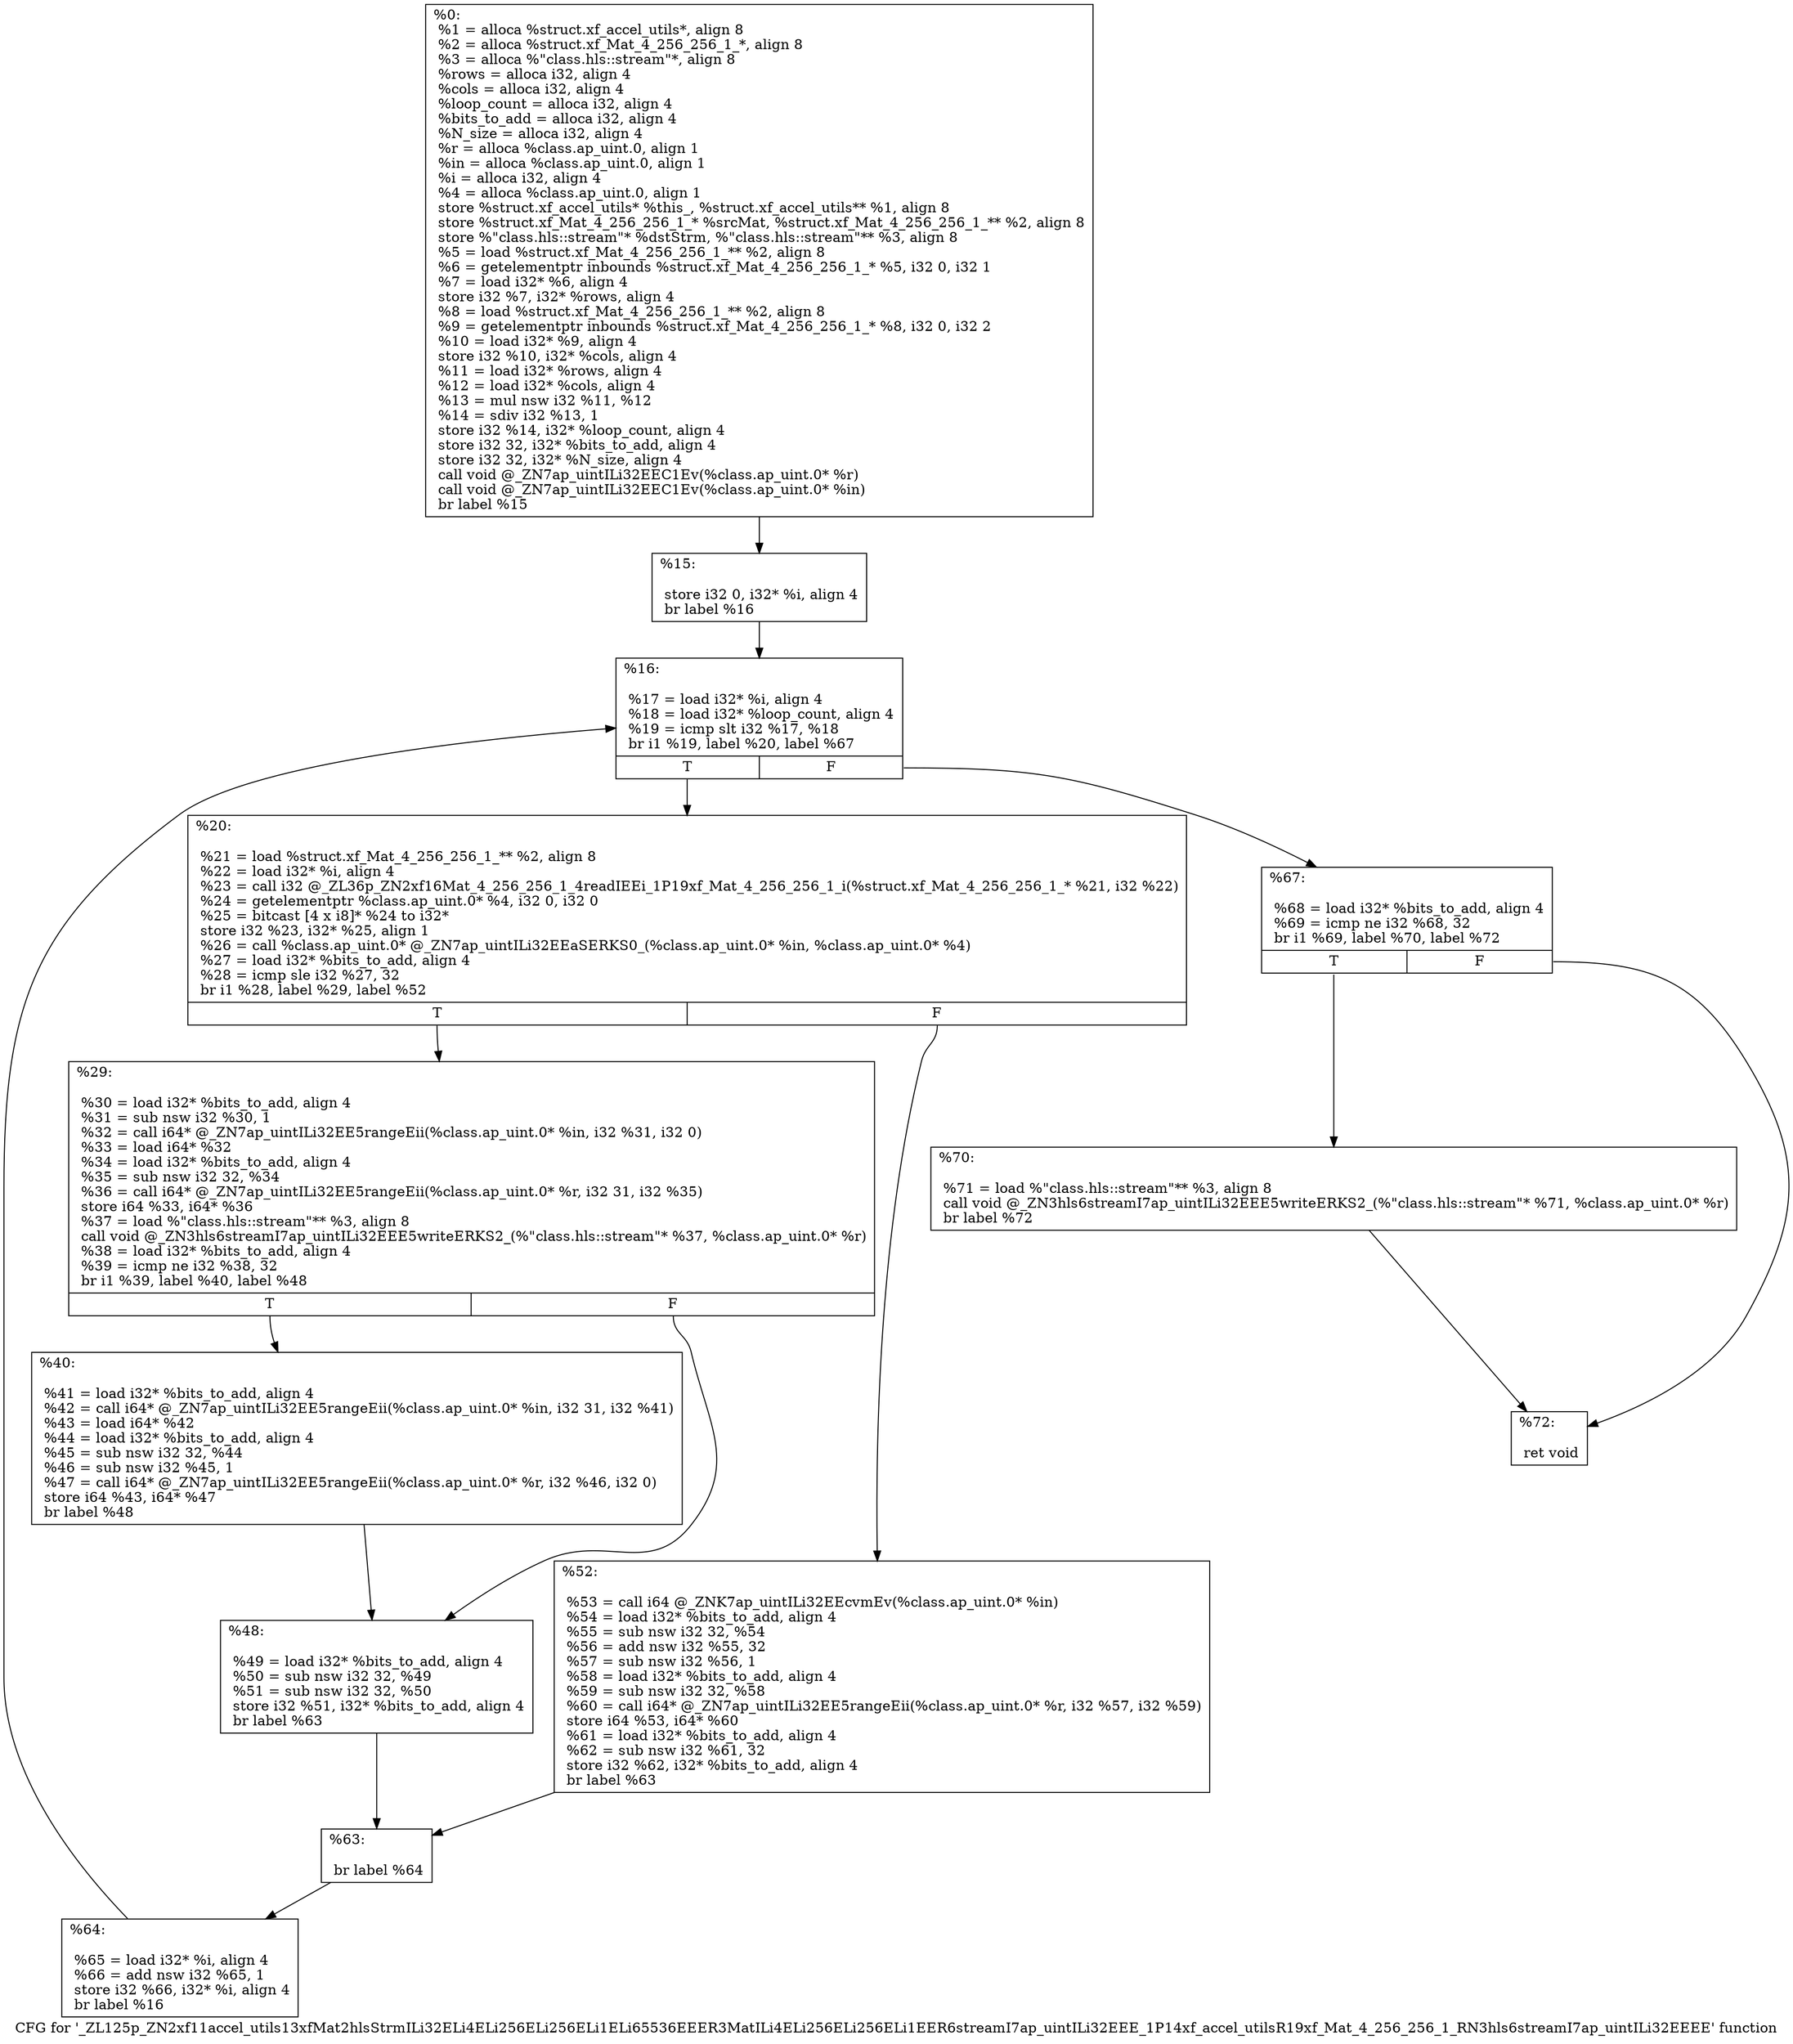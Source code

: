 digraph "CFG for '_ZL125p_ZN2xf11accel_utils13xfMat2hlsStrmILi32ELi4ELi256ELi256ELi1ELi65536EEER3MatILi4ELi256ELi256ELi1EER6streamI7ap_uintILi32EEE_1P14xf_accel_utilsR19xf_Mat_4_256_256_1_RN3hls6streamI7ap_uintILi32EEEE' function" {
	label="CFG for '_ZL125p_ZN2xf11accel_utils13xfMat2hlsStrmILi32ELi4ELi256ELi256ELi1ELi65536EEER3MatILi4ELi256ELi256ELi1EER6streamI7ap_uintILi32EEE_1P14xf_accel_utilsR19xf_Mat_4_256_256_1_RN3hls6streamI7ap_uintILi32EEEE' function";

	Node0x26e2c30 [shape=record,label="{%0:\l  %1 = alloca %struct.xf_accel_utils*, align 8\l  %2 = alloca %struct.xf_Mat_4_256_256_1_*, align 8\l  %3 = alloca %\"class.hls::stream\"*, align 8\l  %rows = alloca i32, align 4\l  %cols = alloca i32, align 4\l  %loop_count = alloca i32, align 4\l  %bits_to_add = alloca i32, align 4\l  %N_size = alloca i32, align 4\l  %r = alloca %class.ap_uint.0, align 1\l  %in = alloca %class.ap_uint.0, align 1\l  %i = alloca i32, align 4\l  %4 = alloca %class.ap_uint.0, align 1\l  store %struct.xf_accel_utils* %this_, %struct.xf_accel_utils** %1, align 8\l  store %struct.xf_Mat_4_256_256_1_* %srcMat, %struct.xf_Mat_4_256_256_1_** %2, align 8\l  store %\"class.hls::stream\"* %dstStrm, %\"class.hls::stream\"** %3, align 8\l  %5 = load %struct.xf_Mat_4_256_256_1_** %2, align 8\l  %6 = getelementptr inbounds %struct.xf_Mat_4_256_256_1_* %5, i32 0, i32 1\l  %7 = load i32* %6, align 4\l  store i32 %7, i32* %rows, align 4\l  %8 = load %struct.xf_Mat_4_256_256_1_** %2, align 8\l  %9 = getelementptr inbounds %struct.xf_Mat_4_256_256_1_* %8, i32 0, i32 2\l  %10 = load i32* %9, align 4\l  store i32 %10, i32* %cols, align 4\l  %11 = load i32* %rows, align 4\l  %12 = load i32* %cols, align 4\l  %13 = mul nsw i32 %11, %12\l  %14 = sdiv i32 %13, 1\l  store i32 %14, i32* %loop_count, align 4\l  store i32 32, i32* %bits_to_add, align 4\l  store i32 32, i32* %N_size, align 4\l  call void @_ZN7ap_uintILi32EEC1Ev(%class.ap_uint.0* %r)\l  call void @_ZN7ap_uintILi32EEC1Ev(%class.ap_uint.0* %in)\l  br label %15\l}"];
	Node0x26e2c30 -> Node0x26e4030;
	Node0x26e4030 [shape=record,label="{%15:\l\l  store i32 0, i32* %i, align 4\l  br label %16\l}"];
	Node0x26e4030 -> Node0x26e41a0;
	Node0x26e41a0 [shape=record,label="{%16:\l\l  %17 = load i32* %i, align 4\l  %18 = load i32* %loop_count, align 4\l  %19 = icmp slt i32 %17, %18\l  br i1 %19, label %20, label %67\l|{<s0>T|<s1>F}}"];
	Node0x26e41a0:s0 -> Node0x26e4380;
	Node0x26e41a0:s1 -> Node0x26e43e0;
	Node0x26e4380 [shape=record,label="{%20:\l\l  %21 = load %struct.xf_Mat_4_256_256_1_** %2, align 8\l  %22 = load i32* %i, align 4\l  %23 = call i32 @_ZL36p_ZN2xf16Mat_4_256_256_1_4readIEEi_1P19xf_Mat_4_256_256_1_i(%struct.xf_Mat_4_256_256_1_* %21, i32 %22)\l  %24 = getelementptr %class.ap_uint.0* %4, i32 0, i32 0\l  %25 = bitcast [4 x i8]* %24 to i32*\l  store i32 %23, i32* %25, align 1\l  %26 = call %class.ap_uint.0* @_ZN7ap_uintILi32EEaSERKS0_(%class.ap_uint.0* %in, %class.ap_uint.0* %4)\l  %27 = load i32* %bits_to_add, align 4\l  %28 = icmp sle i32 %27, 32\l  br i1 %28, label %29, label %52\l|{<s0>T|<s1>F}}"];
	Node0x26e4380:s0 -> Node0x26e4d60;
	Node0x26e4380:s1 -> Node0x26e4e00;
	Node0x26e4d60 [shape=record,label="{%29:\l\l  %30 = load i32* %bits_to_add, align 4\l  %31 = sub nsw i32 %30, 1\l  %32 = call i64* @_ZN7ap_uintILi32EE5rangeEii(%class.ap_uint.0* %in, i32 %31, i32 0)\l  %33 = load i64* %32\l  %34 = load i32* %bits_to_add, align 4\l  %35 = sub nsw i32 32, %34\l  %36 = call i64* @_ZN7ap_uintILi32EE5rangeEii(%class.ap_uint.0* %r, i32 31, i32 %35)\l  store i64 %33, i64* %36\l  %37 = load %\"class.hls::stream\"** %3, align 8\l  call void @_ZN3hls6streamI7ap_uintILi32EEE5writeERKS2_(%\"class.hls::stream\"* %37, %class.ap_uint.0* %r)\l  %38 = load i32* %bits_to_add, align 4\l  %39 = icmp ne i32 %38, 32\l  br i1 %39, label %40, label %48\l|{<s0>T|<s1>F}}"];
	Node0x26e4d60:s0 -> Node0x26e5fb0;
	Node0x26e4d60:s1 -> Node0x26e6050;
	Node0x26e5fb0 [shape=record,label="{%40:\l\l  %41 = load i32* %bits_to_add, align 4\l  %42 = call i64* @_ZN7ap_uintILi32EE5rangeEii(%class.ap_uint.0* %in, i32 31, i32 %41)\l  %43 = load i64* %42\l  %44 = load i32* %bits_to_add, align 4\l  %45 = sub nsw i32 32, %44\l  %46 = sub nsw i32 %45, 1\l  %47 = call i64* @_ZN7ap_uintILi32EE5rangeEii(%class.ap_uint.0* %r, i32 %46, i32 0)\l  store i64 %43, i64* %47\l  br label %48\l}"];
	Node0x26e5fb0 -> Node0x26e6050;
	Node0x26e6050 [shape=record,label="{%48:\l\l  %49 = load i32* %bits_to_add, align 4\l  %50 = sub nsw i32 32, %49\l  %51 = sub nsw i32 32, %50\l  store i32 %51, i32* %bits_to_add, align 4\l  br label %63\l}"];
	Node0x26e6050 -> Node0x26e69a0;
	Node0x26e4e00 [shape=record,label="{%52:\l\l  %53 = call i64 @_ZNK7ap_uintILi32EEcvmEv(%class.ap_uint.0* %in)\l  %54 = load i32* %bits_to_add, align 4\l  %55 = sub nsw i32 32, %54\l  %56 = add nsw i32 %55, 32\l  %57 = sub nsw i32 %56, 1\l  %58 = load i32* %bits_to_add, align 4\l  %59 = sub nsw i32 32, %58\l  %60 = call i64* @_ZN7ap_uintILi32EE5rangeEii(%class.ap_uint.0* %r, i32 %57, i32 %59)\l  store i64 %53, i64* %60\l  %61 = load i32* %bits_to_add, align 4\l  %62 = sub nsw i32 %61, 32\l  store i32 %62, i32* %bits_to_add, align 4\l  br label %63\l}"];
	Node0x26e4e00 -> Node0x26e69a0;
	Node0x26e69a0 [shape=record,label="{%63:\l\l  br label %64\l}"];
	Node0x26e69a0 -> Node0x26e8b00;
	Node0x26e8b00 [shape=record,label="{%64:\l\l  %65 = load i32* %i, align 4\l  %66 = add nsw i32 %65, 1\l  store i32 %66, i32* %i, align 4\l  br label %16\l}"];
	Node0x26e8b00 -> Node0x26e41a0;
	Node0x26e43e0 [shape=record,label="{%67:\l\l  %68 = load i32* %bits_to_add, align 4\l  %69 = icmp ne i32 %68, 32\l  br i1 %69, label %70, label %72\l|{<s0>T|<s1>F}}"];
	Node0x26e43e0:s0 -> Node0x26e8f10;
	Node0x26e43e0:s1 -> Node0x26e8f70;
	Node0x26e8f10 [shape=record,label="{%70:\l\l  %71 = load %\"class.hls::stream\"** %3, align 8\l  call void @_ZN3hls6streamI7ap_uintILi32EEE5writeERKS2_(%\"class.hls::stream\"* %71, %class.ap_uint.0* %r)\l  br label %72\l}"];
	Node0x26e8f10 -> Node0x26e8f70;
	Node0x26e8f70 [shape=record,label="{%72:\l\l  ret void\l}"];
}
